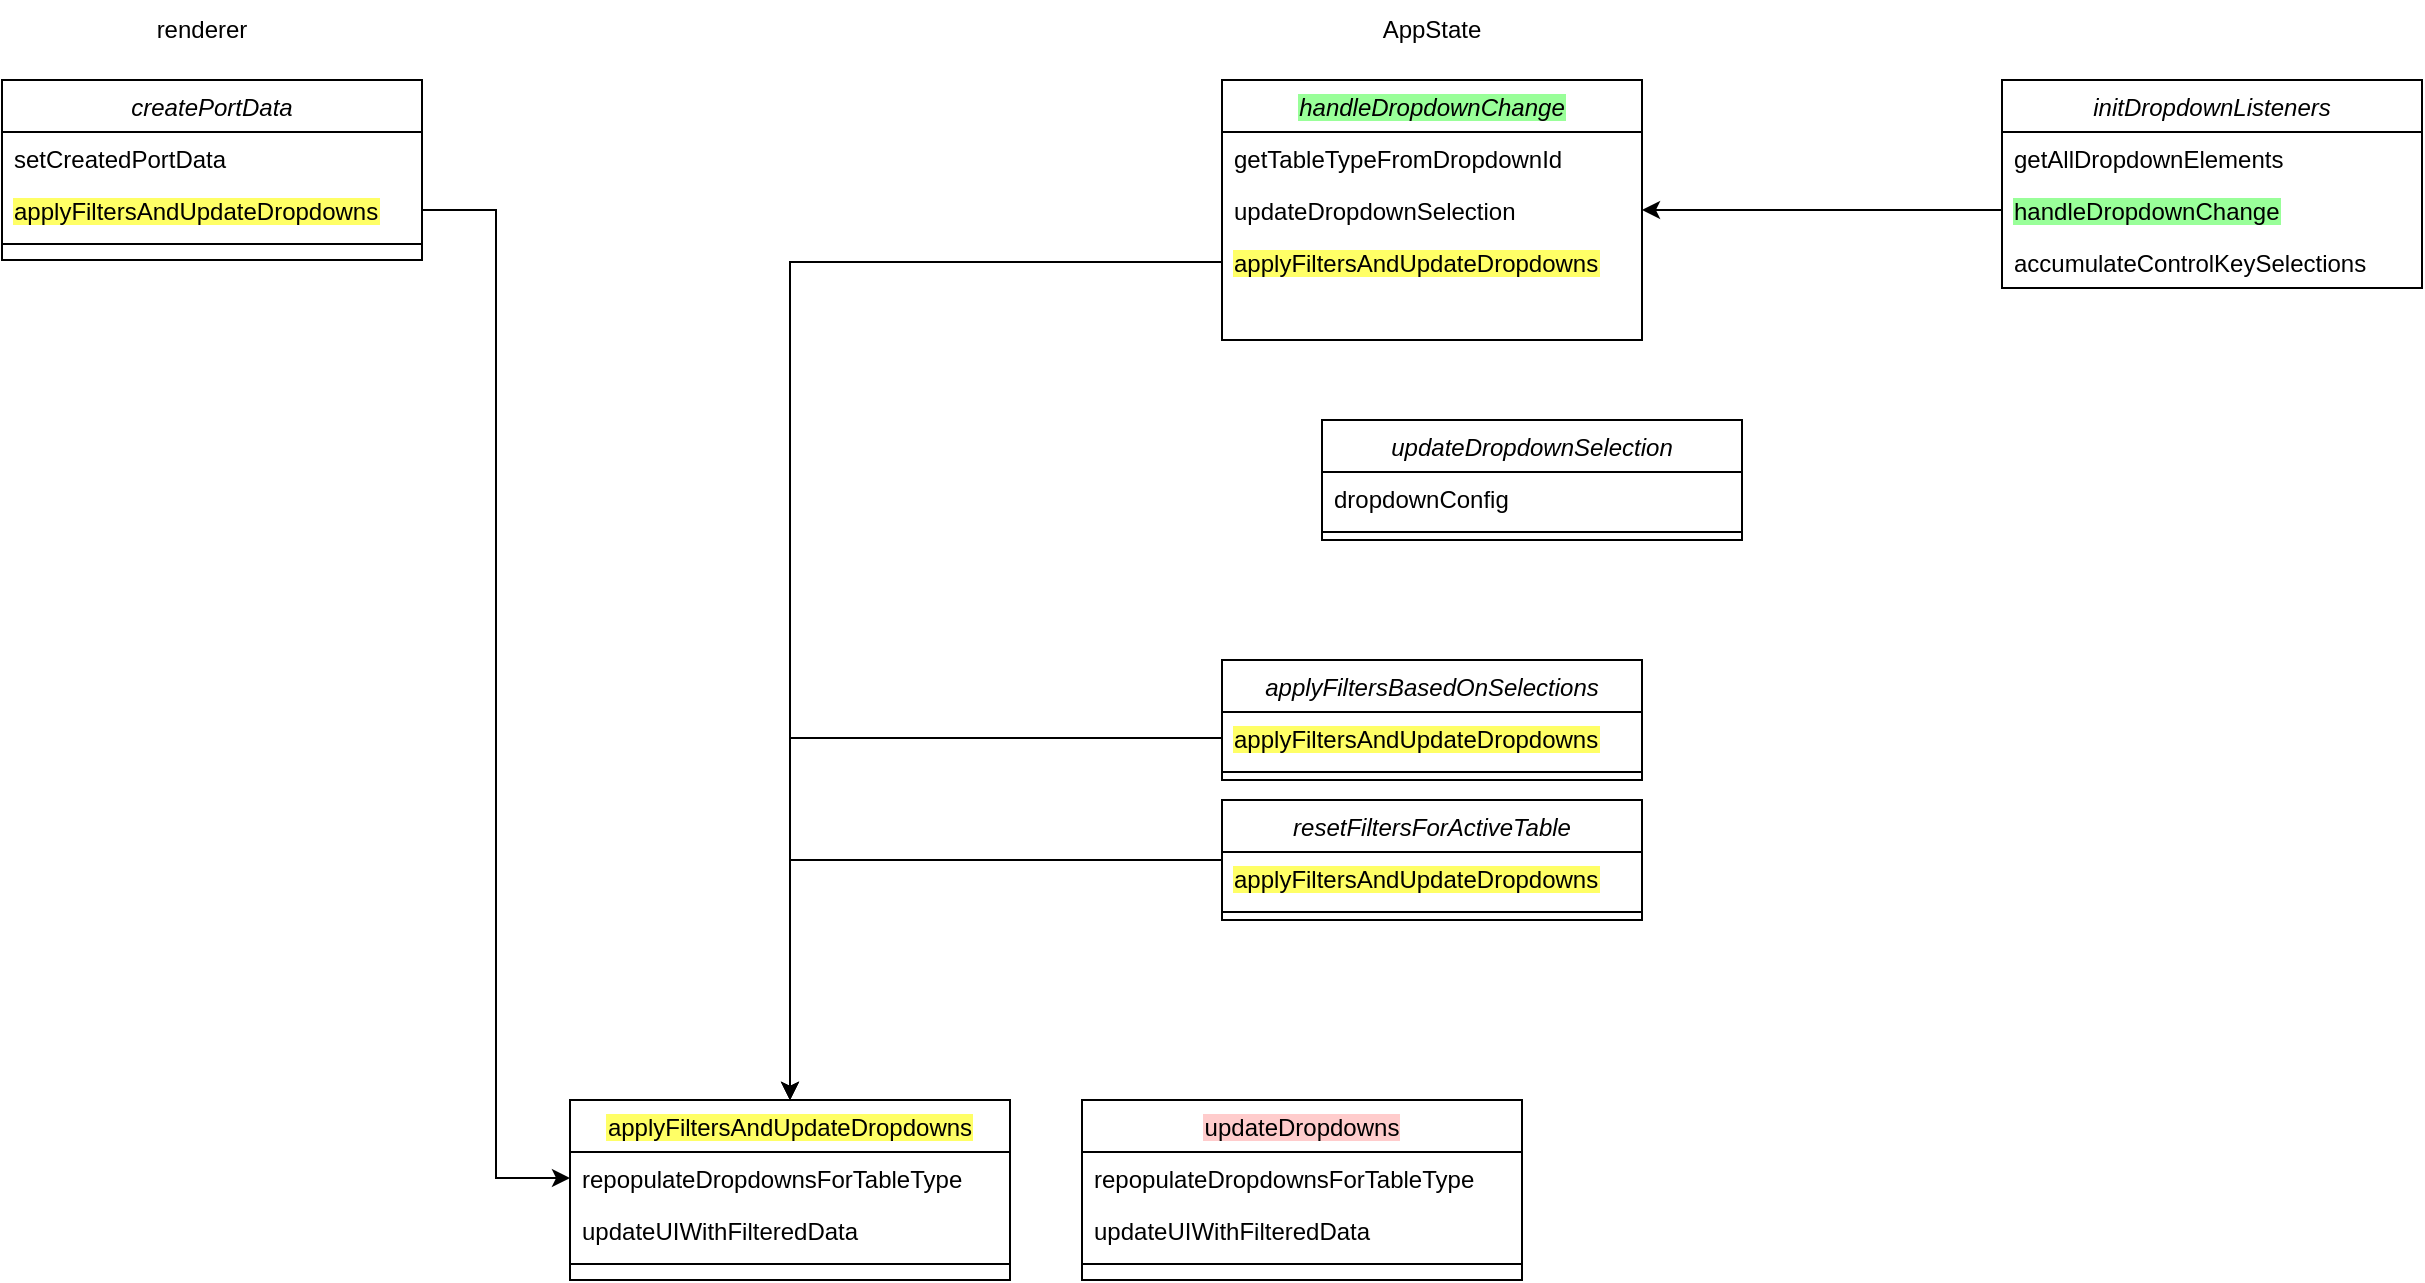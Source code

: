 <mxfile version="24.6.4" type="github">
  <diagram name="Seite-1" id="O912hUVkEhCuJibzUz4K">
    <mxGraphModel dx="1386" dy="793" grid="1" gridSize="10" guides="1" tooltips="1" connect="1" arrows="1" fold="1" page="1" pageScale="1" pageWidth="827" pageHeight="1169" math="0" shadow="0">
      <root>
        <mxCell id="0" />
        <mxCell id="1" parent="0" />
        <mxCell id="0rGq30qXjbqQ9h5YZrSA-37" value="createPortData" style="swimlane;fontStyle=2;align=center;verticalAlign=top;childLayout=stackLayout;horizontal=1;startSize=26;horizontalStack=0;resizeParent=1;resizeLast=0;collapsible=1;marginBottom=0;rounded=0;shadow=0;strokeWidth=1;" vertex="1" parent="1">
          <mxGeometry x="20" y="60" width="210" height="90" as="geometry">
            <mxRectangle x="120" y="610" width="160" height="26" as="alternateBounds" />
          </mxGeometry>
        </mxCell>
        <mxCell id="0rGq30qXjbqQ9h5YZrSA-38" value="setCreatedPortData" style="text;align=left;verticalAlign=top;spacingLeft=4;spacingRight=4;overflow=hidden;rotatable=0;points=[[0,0.5],[1,0.5]];portConstraint=eastwest;" vertex="1" parent="0rGq30qXjbqQ9h5YZrSA-37">
          <mxGeometry y="26" width="210" height="26" as="geometry" />
        </mxCell>
        <mxCell id="0rGq30qXjbqQ9h5YZrSA-39" value="applyFiltersAndUpdateDropdowns" style="text;align=left;verticalAlign=top;spacingLeft=4;spacingRight=4;overflow=hidden;rotatable=0;points=[[0,0.5],[1,0.5]];portConstraint=eastwest;rounded=0;shadow=0;html=0;labelBackgroundColor=#FFFF66;" vertex="1" parent="0rGq30qXjbqQ9h5YZrSA-37">
          <mxGeometry y="52" width="210" height="26" as="geometry" />
        </mxCell>
        <mxCell id="0rGq30qXjbqQ9h5YZrSA-41" value="" style="line;html=1;strokeWidth=1;align=left;verticalAlign=middle;spacingTop=-1;spacingLeft=3;spacingRight=3;rotatable=0;labelPosition=right;points=[];portConstraint=eastwest;" vertex="1" parent="0rGq30qXjbqQ9h5YZrSA-37">
          <mxGeometry y="78" width="210" height="8" as="geometry" />
        </mxCell>
        <mxCell id="0rGq30qXjbqQ9h5YZrSA-54" value="applyFiltersAndUpdateDropdowns" style="swimlane;fontStyle=0;align=center;verticalAlign=top;childLayout=stackLayout;horizontal=1;startSize=26;horizontalStack=0;resizeParent=1;resizeLast=0;collapsible=1;marginBottom=0;rounded=0;shadow=0;strokeWidth=1;labelBackgroundColor=#FFFF66;" vertex="1" parent="1">
          <mxGeometry x="304" y="570" width="220" height="90" as="geometry">
            <mxRectangle x="550" y="140" width="160" height="26" as="alternateBounds" />
          </mxGeometry>
        </mxCell>
        <mxCell id="0rGq30qXjbqQ9h5YZrSA-55" value="repopulateDropdownsForTableType" style="text;align=left;verticalAlign=top;spacingLeft=4;spacingRight=4;overflow=hidden;rotatable=0;points=[[0,0.5],[1,0.5]];portConstraint=eastwest;" vertex="1" parent="0rGq30qXjbqQ9h5YZrSA-54">
          <mxGeometry y="26" width="220" height="26" as="geometry" />
        </mxCell>
        <mxCell id="0rGq30qXjbqQ9h5YZrSA-56" value="updateUIWithFilteredData" style="text;align=left;verticalAlign=top;spacingLeft=4;spacingRight=4;overflow=hidden;rotatable=0;points=[[0,0.5],[1,0.5]];portConstraint=eastwest;rounded=0;shadow=0;html=0;" vertex="1" parent="0rGq30qXjbqQ9h5YZrSA-54">
          <mxGeometry y="52" width="220" height="26" as="geometry" />
        </mxCell>
        <mxCell id="0rGq30qXjbqQ9h5YZrSA-60" value="" style="line;html=1;strokeWidth=1;align=left;verticalAlign=middle;spacingTop=-1;spacingLeft=3;spacingRight=3;rotatable=0;labelPosition=right;points=[];portConstraint=eastwest;" vertex="1" parent="0rGq30qXjbqQ9h5YZrSA-54">
          <mxGeometry y="78" width="220" height="8" as="geometry" />
        </mxCell>
        <mxCell id="0rGq30qXjbqQ9h5YZrSA-102" style="edgeStyle=orthogonalEdgeStyle;rounded=0;orthogonalLoop=1;jettySize=auto;html=1;entryX=0.5;entryY=0;entryDx=0;entryDy=0;exitX=0;exitY=0.5;exitDx=0;exitDy=0;" edge="1" parent="1" source="0rGq30qXjbqQ9h5YZrSA-81" target="0rGq30qXjbqQ9h5YZrSA-54">
          <mxGeometry relative="1" as="geometry" />
        </mxCell>
        <mxCell id="0rGq30qXjbqQ9h5YZrSA-80" value="handleDropdownChange" style="swimlane;fontStyle=2;align=center;verticalAlign=top;childLayout=stackLayout;horizontal=1;startSize=26;horizontalStack=0;resizeParent=1;resizeLast=0;collapsible=1;marginBottom=0;rounded=0;shadow=0;strokeWidth=1;labelBackgroundColor=#99FF99;" vertex="1" parent="1">
          <mxGeometry x="630" y="60" width="210" height="130" as="geometry">
            <mxRectangle x="120" y="610" width="160" height="26" as="alternateBounds" />
          </mxGeometry>
        </mxCell>
        <mxCell id="0rGq30qXjbqQ9h5YZrSA-119" value="getTableTypeFromDropdownId" style="text;align=left;verticalAlign=top;spacingLeft=4;spacingRight=4;overflow=hidden;rotatable=0;points=[[0,0.5],[1,0.5]];portConstraint=eastwest;labelBackgroundColor=none;" vertex="1" parent="0rGq30qXjbqQ9h5YZrSA-80">
          <mxGeometry y="26" width="210" height="26" as="geometry" />
        </mxCell>
        <mxCell id="0rGq30qXjbqQ9h5YZrSA-111" value="updateDropdownSelection" style="text;align=left;verticalAlign=top;spacingLeft=4;spacingRight=4;overflow=hidden;rotatable=0;points=[[0,0.5],[1,0.5]];portConstraint=eastwest;labelBackgroundColor=none;" vertex="1" parent="0rGq30qXjbqQ9h5YZrSA-80">
          <mxGeometry y="52" width="210" height="26" as="geometry" />
        </mxCell>
        <mxCell id="0rGq30qXjbqQ9h5YZrSA-81" value="applyFiltersAndUpdateDropdowns" style="text;align=left;verticalAlign=top;spacingLeft=4;spacingRight=4;overflow=hidden;rotatable=0;points=[[0,0.5],[1,0.5]];portConstraint=eastwest;labelBackgroundColor=#FFFF66;" vertex="1" parent="0rGq30qXjbqQ9h5YZrSA-80">
          <mxGeometry y="78" width="210" height="26" as="geometry" />
        </mxCell>
        <mxCell id="0rGq30qXjbqQ9h5YZrSA-86" value="applyFiltersBasedOnSelections" style="swimlane;fontStyle=2;align=center;verticalAlign=top;childLayout=stackLayout;horizontal=1;startSize=26;horizontalStack=0;resizeParent=1;resizeLast=0;collapsible=1;marginBottom=0;rounded=0;shadow=0;strokeWidth=1;" vertex="1" parent="1">
          <mxGeometry x="630" y="350" width="210" height="60" as="geometry">
            <mxRectangle x="120" y="610" width="160" height="26" as="alternateBounds" />
          </mxGeometry>
        </mxCell>
        <mxCell id="0rGq30qXjbqQ9h5YZrSA-87" value="applyFiltersAndUpdateDropdowns" style="text;align=left;verticalAlign=top;spacingLeft=4;spacingRight=4;overflow=hidden;rotatable=0;points=[[0,0.5],[1,0.5]];portConstraint=eastwest;rounded=0;shadow=0;html=0;labelBackgroundColor=#FFFF66;" vertex="1" parent="0rGq30qXjbqQ9h5YZrSA-86">
          <mxGeometry y="26" width="210" height="26" as="geometry" />
        </mxCell>
        <mxCell id="0rGq30qXjbqQ9h5YZrSA-88" value="" style="line;html=1;strokeWidth=1;align=left;verticalAlign=middle;spacingTop=-1;spacingLeft=3;spacingRight=3;rotatable=0;labelPosition=right;points=[];portConstraint=eastwest;" vertex="1" parent="0rGq30qXjbqQ9h5YZrSA-86">
          <mxGeometry y="52" width="210" height="8" as="geometry" />
        </mxCell>
        <mxCell id="0rGq30qXjbqQ9h5YZrSA-96" style="edgeStyle=orthogonalEdgeStyle;rounded=0;orthogonalLoop=1;jettySize=auto;html=1;entryX=0.5;entryY=0;entryDx=0;entryDy=0;" edge="1" parent="1" source="0rGq30qXjbqQ9h5YZrSA-87" target="0rGq30qXjbqQ9h5YZrSA-54">
          <mxGeometry relative="1" as="geometry" />
        </mxCell>
        <mxCell id="0rGq30qXjbqQ9h5YZrSA-100" style="edgeStyle=orthogonalEdgeStyle;rounded=0;orthogonalLoop=1;jettySize=auto;html=1;entryX=0.5;entryY=0;entryDx=0;entryDy=0;" edge="1" parent="1" source="0rGq30qXjbqQ9h5YZrSA-97" target="0rGq30qXjbqQ9h5YZrSA-54">
          <mxGeometry relative="1" as="geometry" />
        </mxCell>
        <mxCell id="0rGq30qXjbqQ9h5YZrSA-97" value="resetFiltersForActiveTable" style="swimlane;fontStyle=2;align=center;verticalAlign=top;childLayout=stackLayout;horizontal=1;startSize=26;horizontalStack=0;resizeParent=1;resizeLast=0;collapsible=1;marginBottom=0;rounded=0;shadow=0;strokeWidth=1;" vertex="1" parent="1">
          <mxGeometry x="630" y="420" width="210" height="60" as="geometry">
            <mxRectangle x="120" y="610" width="160" height="26" as="alternateBounds" />
          </mxGeometry>
        </mxCell>
        <mxCell id="0rGq30qXjbqQ9h5YZrSA-98" value="applyFiltersAndUpdateDropdowns" style="text;align=left;verticalAlign=top;spacingLeft=4;spacingRight=4;overflow=hidden;rotatable=0;points=[[0,0.5],[1,0.5]];portConstraint=eastwest;rounded=0;shadow=0;html=0;labelBackgroundColor=#FFFF66;" vertex="1" parent="0rGq30qXjbqQ9h5YZrSA-97">
          <mxGeometry y="26" width="210" height="26" as="geometry" />
        </mxCell>
        <mxCell id="0rGq30qXjbqQ9h5YZrSA-99" value="" style="line;html=1;strokeWidth=1;align=left;verticalAlign=middle;spacingTop=-1;spacingLeft=3;spacingRight=3;rotatable=0;labelPosition=right;points=[];portConstraint=eastwest;" vertex="1" parent="0rGq30qXjbqQ9h5YZrSA-97">
          <mxGeometry y="52" width="210" height="8" as="geometry" />
        </mxCell>
        <mxCell id="0rGq30qXjbqQ9h5YZrSA-104" value="renderer" style="text;strokeColor=none;align=center;fillColor=none;html=1;verticalAlign=middle;whiteSpace=wrap;rounded=0;" vertex="1" parent="1">
          <mxGeometry x="90" y="20" width="60" height="30" as="geometry" />
        </mxCell>
        <mxCell id="0rGq30qXjbqQ9h5YZrSA-105" value="AppState" style="text;strokeColor=none;align=center;fillColor=none;html=1;verticalAlign=middle;whiteSpace=wrap;rounded=0;" vertex="1" parent="1">
          <mxGeometry x="705" y="20" width="60" height="30" as="geometry" />
        </mxCell>
        <mxCell id="0rGq30qXjbqQ9h5YZrSA-107" value="initDropdownListeners" style="swimlane;fontStyle=2;align=center;verticalAlign=top;childLayout=stackLayout;horizontal=1;startSize=26;horizontalStack=0;resizeParent=1;resizeLast=0;collapsible=1;marginBottom=0;rounded=0;shadow=0;strokeWidth=1;" vertex="1" parent="1">
          <mxGeometry x="1020" y="60" width="210" height="104" as="geometry">
            <mxRectangle x="120" y="610" width="160" height="26" as="alternateBounds" />
          </mxGeometry>
        </mxCell>
        <mxCell id="0rGq30qXjbqQ9h5YZrSA-117" value="getAllDropdownElements" style="text;align=left;verticalAlign=top;spacingLeft=4;spacingRight=4;overflow=hidden;rotatable=0;points=[[0,0.5],[1,0.5]];portConstraint=eastwest;" vertex="1" parent="0rGq30qXjbqQ9h5YZrSA-107">
          <mxGeometry y="26" width="210" height="26" as="geometry" />
        </mxCell>
        <mxCell id="0rGq30qXjbqQ9h5YZrSA-108" value="handleDropdownChange" style="text;align=left;verticalAlign=top;spacingLeft=4;spacingRight=4;overflow=hidden;rotatable=0;points=[[0,0.5],[1,0.5]];portConstraint=eastwest;labelBackgroundColor=#99FF99;" vertex="1" parent="0rGq30qXjbqQ9h5YZrSA-107">
          <mxGeometry y="52" width="210" height="26" as="geometry" />
        </mxCell>
        <mxCell id="0rGq30qXjbqQ9h5YZrSA-115" value="accumulateControlKeySelections" style="text;align=left;verticalAlign=top;spacingLeft=4;spacingRight=4;overflow=hidden;rotatable=0;points=[[0,0.5],[1,0.5]];portConstraint=eastwest;" vertex="1" parent="0rGq30qXjbqQ9h5YZrSA-107">
          <mxGeometry y="78" width="210" height="26" as="geometry" />
        </mxCell>
        <mxCell id="0rGq30qXjbqQ9h5YZrSA-110" style="edgeStyle=orthogonalEdgeStyle;rounded=0;orthogonalLoop=1;jettySize=auto;html=1;entryX=1;entryY=0.5;entryDx=0;entryDy=0;" edge="1" parent="1" source="0rGq30qXjbqQ9h5YZrSA-108" target="0rGq30qXjbqQ9h5YZrSA-111">
          <mxGeometry relative="1" as="geometry">
            <mxPoint x="840" y="90" as="targetPoint" />
          </mxGeometry>
        </mxCell>
        <mxCell id="0rGq30qXjbqQ9h5YZrSA-112" value="updateDropdownSelection" style="swimlane;fontStyle=2;align=center;verticalAlign=top;childLayout=stackLayout;horizontal=1;startSize=26;horizontalStack=0;resizeParent=1;resizeLast=0;collapsible=1;marginBottom=0;rounded=0;shadow=0;strokeWidth=1;" vertex="1" parent="1">
          <mxGeometry x="680" y="230" width="210" height="60" as="geometry">
            <mxRectangle x="120" y="610" width="160" height="26" as="alternateBounds" />
          </mxGeometry>
        </mxCell>
        <mxCell id="0rGq30qXjbqQ9h5YZrSA-113" value="dropdownConfig" style="text;align=left;verticalAlign=top;spacingLeft=4;spacingRight=4;overflow=hidden;rotatable=0;points=[[0,0.5],[1,0.5]];portConstraint=eastwest;" vertex="1" parent="0rGq30qXjbqQ9h5YZrSA-112">
          <mxGeometry y="26" width="210" height="26" as="geometry" />
        </mxCell>
        <mxCell id="0rGq30qXjbqQ9h5YZrSA-114" value="" style="line;html=1;strokeWidth=1;align=left;verticalAlign=middle;spacingTop=-1;spacingLeft=3;spacingRight=3;rotatable=0;labelPosition=right;points=[];portConstraint=eastwest;" vertex="1" parent="0rGq30qXjbqQ9h5YZrSA-112">
          <mxGeometry y="52" width="210" height="8" as="geometry" />
        </mxCell>
        <mxCell id="0rGq30qXjbqQ9h5YZrSA-120" style="edgeStyle=orthogonalEdgeStyle;rounded=0;orthogonalLoop=1;jettySize=auto;html=1;entryX=0;entryY=0.5;entryDx=0;entryDy=0;" edge="1" parent="1" source="0rGq30qXjbqQ9h5YZrSA-39" target="0rGq30qXjbqQ9h5YZrSA-55">
          <mxGeometry relative="1" as="geometry" />
        </mxCell>
        <mxCell id="0rGq30qXjbqQ9h5YZrSA-121" value="updateDropdowns" style="swimlane;fontStyle=0;align=center;verticalAlign=top;childLayout=stackLayout;horizontal=1;startSize=26;horizontalStack=0;resizeParent=1;resizeLast=0;collapsible=1;marginBottom=0;rounded=0;shadow=0;strokeWidth=1;labelBackgroundColor=#FFCCCC;" vertex="1" parent="1">
          <mxGeometry x="560" y="570" width="220" height="90" as="geometry">
            <mxRectangle x="550" y="140" width="160" height="26" as="alternateBounds" />
          </mxGeometry>
        </mxCell>
        <mxCell id="0rGq30qXjbqQ9h5YZrSA-122" value="repopulateDropdownsForTableType" style="text;align=left;verticalAlign=top;spacingLeft=4;spacingRight=4;overflow=hidden;rotatable=0;points=[[0,0.5],[1,0.5]];portConstraint=eastwest;" vertex="1" parent="0rGq30qXjbqQ9h5YZrSA-121">
          <mxGeometry y="26" width="220" height="26" as="geometry" />
        </mxCell>
        <mxCell id="0rGq30qXjbqQ9h5YZrSA-123" value="updateUIWithFilteredData" style="text;align=left;verticalAlign=top;spacingLeft=4;spacingRight=4;overflow=hidden;rotatable=0;points=[[0,0.5],[1,0.5]];portConstraint=eastwest;rounded=0;shadow=0;html=0;" vertex="1" parent="0rGq30qXjbqQ9h5YZrSA-121">
          <mxGeometry y="52" width="220" height="26" as="geometry" />
        </mxCell>
        <mxCell id="0rGq30qXjbqQ9h5YZrSA-124" value="" style="line;html=1;strokeWidth=1;align=left;verticalAlign=middle;spacingTop=-1;spacingLeft=3;spacingRight=3;rotatable=0;labelPosition=right;points=[];portConstraint=eastwest;" vertex="1" parent="0rGq30qXjbqQ9h5YZrSA-121">
          <mxGeometry y="78" width="220" height="8" as="geometry" />
        </mxCell>
      </root>
    </mxGraphModel>
  </diagram>
</mxfile>
